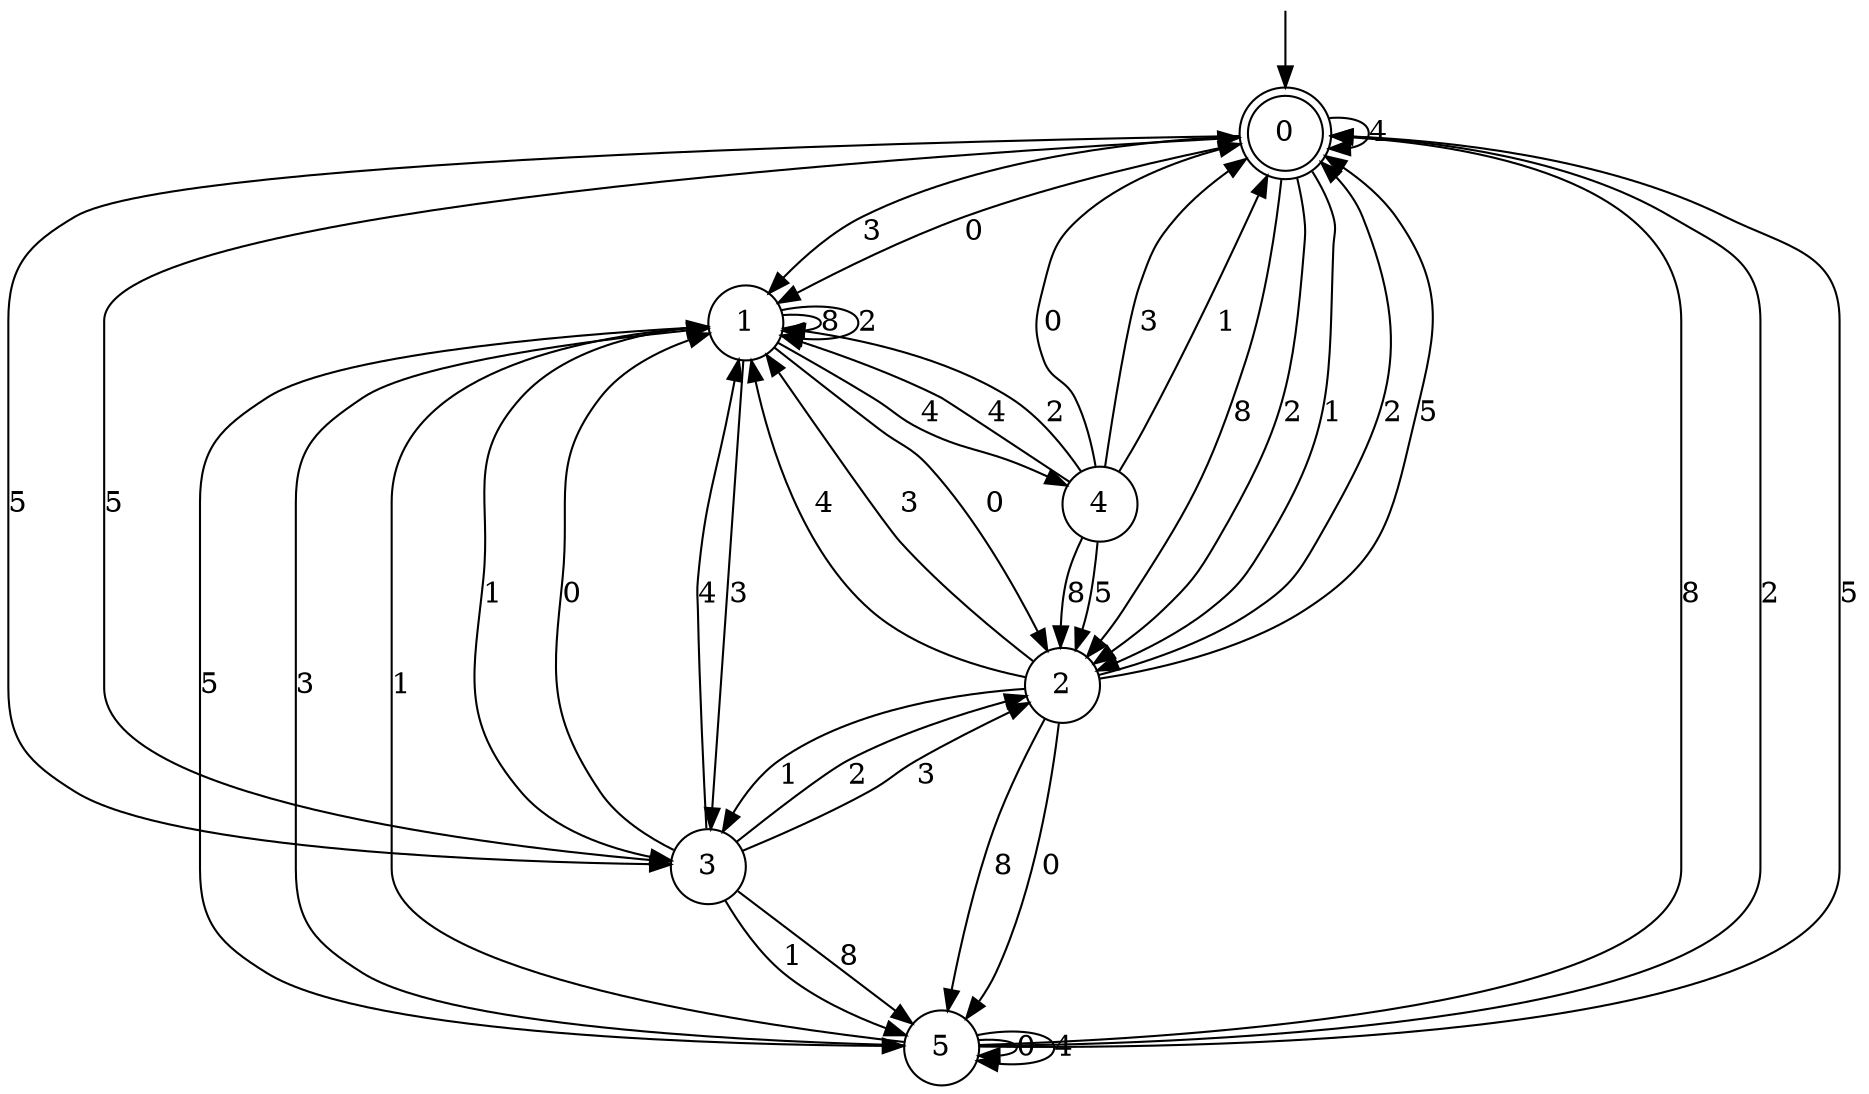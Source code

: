 digraph g {

	s0 [shape="doublecircle" label="0"];
	s1 [shape="circle" label="1"];
	s2 [shape="circle" label="2"];
	s3 [shape="circle" label="3"];
	s4 [shape="circle" label="4"];
	s5 [shape="circle" label="5"];
	s0 -> s1 [label="0"];
	s0 -> s0 [label="4"];
	s0 -> s2 [label="8"];
	s0 -> s2 [label="2"];
	s0 -> s1 [label="3"];
	s0 -> s3 [label="5"];
	s0 -> s2 [label="1"];
	s1 -> s2 [label="0"];
	s1 -> s4 [label="4"];
	s1 -> s1 [label="8"];
	s1 -> s1 [label="2"];
	s1 -> s3 [label="3"];
	s1 -> s5 [label="5"];
	s1 -> s3 [label="1"];
	s2 -> s5 [label="0"];
	s2 -> s1 [label="4"];
	s2 -> s5 [label="8"];
	s2 -> s0 [label="2"];
	s2 -> s1 [label="3"];
	s2 -> s0 [label="5"];
	s2 -> s3 [label="1"];
	s3 -> s1 [label="0"];
	s3 -> s1 [label="4"];
	s3 -> s5 [label="8"];
	s3 -> s2 [label="2"];
	s3 -> s2 [label="3"];
	s3 -> s0 [label="5"];
	s3 -> s5 [label="1"];
	s4 -> s0 [label="0"];
	s4 -> s1 [label="4"];
	s4 -> s2 [label="8"];
	s4 -> s1 [label="2"];
	s4 -> s0 [label="3"];
	s4 -> s2 [label="5"];
	s4 -> s0 [label="1"];
	s5 -> s5 [label="0"];
	s5 -> s5 [label="4"];
	s5 -> s0 [label="8"];
	s5 -> s0 [label="2"];
	s5 -> s1 [label="3"];
	s5 -> s0 [label="5"];
	s5 -> s1 [label="1"];

__start0 [label="" shape="none" width="0" height="0"];
__start0 -> s0;

}
